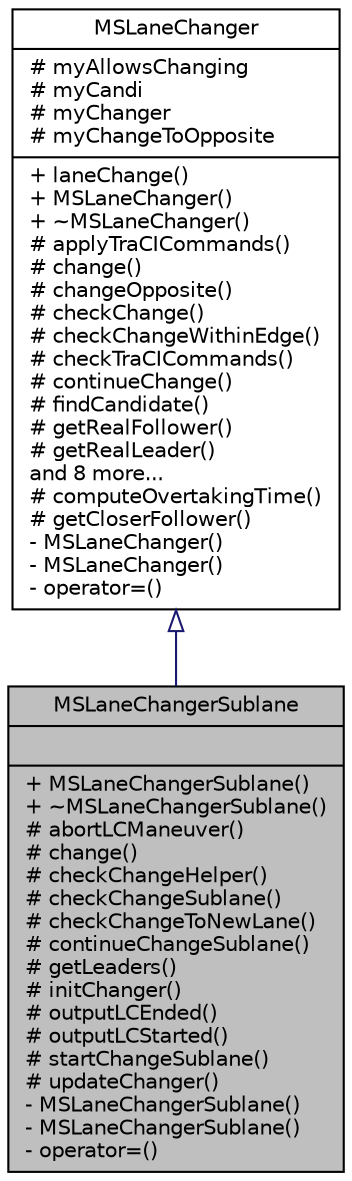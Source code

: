 digraph "MSLaneChangerSublane"
{
  edge [fontname="Helvetica",fontsize="10",labelfontname="Helvetica",labelfontsize="10"];
  node [fontname="Helvetica",fontsize="10",shape=record];
  Node2 [label="{MSLaneChangerSublane\n||+ MSLaneChangerSublane()\l+ ~MSLaneChangerSublane()\l# abortLCManeuver()\l# change()\l# checkChangeHelper()\l# checkChangeSublane()\l# checkChangeToNewLane()\l# continueChangeSublane()\l# getLeaders()\l# initChanger()\l# outputLCEnded()\l# outputLCStarted()\l# startChangeSublane()\l# updateChanger()\l- MSLaneChangerSublane()\l- MSLaneChangerSublane()\l- operator=()\l}",height=0.2,width=0.4,color="black", fillcolor="grey75", style="filled", fontcolor="black"];
  Node3 -> Node2 [dir="back",color="midnightblue",fontsize="10",style="solid",arrowtail="onormal",fontname="Helvetica"];
  Node3 [label="{MSLaneChanger\n|# myAllowsChanging\l# myCandi\l# myChanger\l# myChangeToOpposite\l|+ laneChange()\l+ MSLaneChanger()\l+ ~MSLaneChanger()\l# applyTraCICommands()\l# change()\l# changeOpposite()\l# checkChange()\l# checkChangeWithinEdge()\l# checkTraCICommands()\l# continueChange()\l# findCandidate()\l# getRealFollower()\l# getRealLeader()\land 8 more...\l# computeOvertakingTime()\l# getCloserFollower()\l- MSLaneChanger()\l- MSLaneChanger()\l- operator=()\l}",height=0.2,width=0.4,color="black", fillcolor="white", style="filled",URL="$d6/dad/class_m_s_lane_changer.html",tooltip="Performs lane changing of vehicles. "];
}
